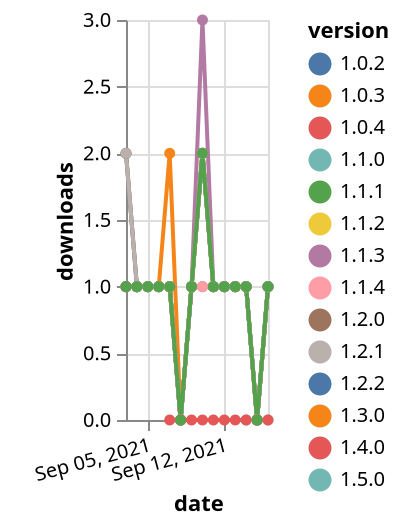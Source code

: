 {"$schema": "https://vega.github.io/schema/vega-lite/v5.json", "description": "A simple bar chart with embedded data.", "data": {"values": [{"date": "2021-09-03", "total": 146, "delta": 1, "version": "1.0.4"}, {"date": "2021-09-04", "total": 147, "delta": 1, "version": "1.0.4"}, {"date": "2021-09-05", "total": 148, "delta": 1, "version": "1.0.4"}, {"date": "2021-09-06", "total": 149, "delta": 1, "version": "1.0.4"}, {"date": "2021-09-07", "total": 150, "delta": 1, "version": "1.0.4"}, {"date": "2021-09-08", "total": 150, "delta": 0, "version": "1.0.4"}, {"date": "2021-09-09", "total": 151, "delta": 1, "version": "1.0.4"}, {"date": "2021-09-10", "total": 153, "delta": 2, "version": "1.0.4"}, {"date": "2021-09-11", "total": 154, "delta": 1, "version": "1.0.4"}, {"date": "2021-09-12", "total": 155, "delta": 1, "version": "1.0.4"}, {"date": "2021-09-13", "total": 156, "delta": 1, "version": "1.0.4"}, {"date": "2021-09-14", "total": 157, "delta": 1, "version": "1.0.4"}, {"date": "2021-09-15", "total": 157, "delta": 0, "version": "1.0.4"}, {"date": "2021-09-16", "total": 158, "delta": 1, "version": "1.0.4"}, {"date": "2021-09-03", "total": 137, "delta": 1, "version": "1.1.0"}, {"date": "2021-09-04", "total": 138, "delta": 1, "version": "1.1.0"}, {"date": "2021-09-05", "total": 139, "delta": 1, "version": "1.1.0"}, {"date": "2021-09-06", "total": 140, "delta": 1, "version": "1.1.0"}, {"date": "2021-09-07", "total": 141, "delta": 1, "version": "1.1.0"}, {"date": "2021-09-08", "total": 141, "delta": 0, "version": "1.1.0"}, {"date": "2021-09-09", "total": 142, "delta": 1, "version": "1.1.0"}, {"date": "2021-09-10", "total": 144, "delta": 2, "version": "1.1.0"}, {"date": "2021-09-11", "total": 145, "delta": 1, "version": "1.1.0"}, {"date": "2021-09-12", "total": 146, "delta": 1, "version": "1.1.0"}, {"date": "2021-09-13", "total": 147, "delta": 1, "version": "1.1.0"}, {"date": "2021-09-14", "total": 148, "delta": 1, "version": "1.1.0"}, {"date": "2021-09-15", "total": 148, "delta": 0, "version": "1.1.0"}, {"date": "2021-09-16", "total": 149, "delta": 1, "version": "1.1.0"}, {"date": "2021-09-03", "total": 184, "delta": 1, "version": "1.1.3"}, {"date": "2021-09-04", "total": 185, "delta": 1, "version": "1.1.3"}, {"date": "2021-09-05", "total": 186, "delta": 1, "version": "1.1.3"}, {"date": "2021-09-06", "total": 187, "delta": 1, "version": "1.1.3"}, {"date": "2021-09-07", "total": 188, "delta": 1, "version": "1.1.3"}, {"date": "2021-09-08", "total": 188, "delta": 0, "version": "1.1.3"}, {"date": "2021-09-09", "total": 189, "delta": 1, "version": "1.1.3"}, {"date": "2021-09-10", "total": 192, "delta": 3, "version": "1.1.3"}, {"date": "2021-09-11", "total": 193, "delta": 1, "version": "1.1.3"}, {"date": "2021-09-12", "total": 194, "delta": 1, "version": "1.1.3"}, {"date": "2021-09-13", "total": 195, "delta": 1, "version": "1.1.3"}, {"date": "2021-09-14", "total": 196, "delta": 1, "version": "1.1.3"}, {"date": "2021-09-15", "total": 196, "delta": 0, "version": "1.1.3"}, {"date": "2021-09-16", "total": 197, "delta": 1, "version": "1.1.3"}, {"date": "2021-09-03", "total": 33, "delta": 2, "version": "1.3.0"}, {"date": "2021-09-04", "total": 34, "delta": 1, "version": "1.3.0"}, {"date": "2021-09-05", "total": 35, "delta": 1, "version": "1.3.0"}, {"date": "2021-09-06", "total": 36, "delta": 1, "version": "1.3.0"}, {"date": "2021-09-07", "total": 38, "delta": 2, "version": "1.3.0"}, {"date": "2021-09-08", "total": 38, "delta": 0, "version": "1.3.0"}, {"date": "2021-09-09", "total": 39, "delta": 1, "version": "1.3.0"}, {"date": "2021-09-10", "total": 41, "delta": 2, "version": "1.3.0"}, {"date": "2021-09-11", "total": 42, "delta": 1, "version": "1.3.0"}, {"date": "2021-09-12", "total": 43, "delta": 1, "version": "1.3.0"}, {"date": "2021-09-13", "total": 44, "delta": 1, "version": "1.3.0"}, {"date": "2021-09-14", "total": 45, "delta": 1, "version": "1.3.0"}, {"date": "2021-09-15", "total": 45, "delta": 0, "version": "1.3.0"}, {"date": "2021-09-16", "total": 46, "delta": 1, "version": "1.3.0"}, {"date": "2021-09-03", "total": 93, "delta": 2, "version": "1.2.2"}, {"date": "2021-09-04", "total": 94, "delta": 1, "version": "1.2.2"}, {"date": "2021-09-05", "total": 95, "delta": 1, "version": "1.2.2"}, {"date": "2021-09-06", "total": 96, "delta": 1, "version": "1.2.2"}, {"date": "2021-09-07", "total": 97, "delta": 1, "version": "1.2.2"}, {"date": "2021-09-08", "total": 97, "delta": 0, "version": "1.2.2"}, {"date": "2021-09-09", "total": 98, "delta": 1, "version": "1.2.2"}, {"date": "2021-09-10", "total": 100, "delta": 2, "version": "1.2.2"}, {"date": "2021-09-11", "total": 101, "delta": 1, "version": "1.2.2"}, {"date": "2021-09-12", "total": 102, "delta": 1, "version": "1.2.2"}, {"date": "2021-09-13", "total": 103, "delta": 1, "version": "1.2.2"}, {"date": "2021-09-14", "total": 104, "delta": 1, "version": "1.2.2"}, {"date": "2021-09-15", "total": 104, "delta": 0, "version": "1.2.2"}, {"date": "2021-09-16", "total": 105, "delta": 1, "version": "1.2.2"}, {"date": "2021-09-03", "total": 152, "delta": 1, "version": "1.0.3"}, {"date": "2021-09-04", "total": 153, "delta": 1, "version": "1.0.3"}, {"date": "2021-09-05", "total": 154, "delta": 1, "version": "1.0.3"}, {"date": "2021-09-06", "total": 155, "delta": 1, "version": "1.0.3"}, {"date": "2021-09-07", "total": 156, "delta": 1, "version": "1.0.3"}, {"date": "2021-09-08", "total": 156, "delta": 0, "version": "1.0.3"}, {"date": "2021-09-09", "total": 157, "delta": 1, "version": "1.0.3"}, {"date": "2021-09-10", "total": 159, "delta": 2, "version": "1.0.3"}, {"date": "2021-09-11", "total": 160, "delta": 1, "version": "1.0.3"}, {"date": "2021-09-12", "total": 161, "delta": 1, "version": "1.0.3"}, {"date": "2021-09-13", "total": 162, "delta": 1, "version": "1.0.3"}, {"date": "2021-09-14", "total": 163, "delta": 1, "version": "1.0.3"}, {"date": "2021-09-15", "total": 163, "delta": 0, "version": "1.0.3"}, {"date": "2021-09-16", "total": 164, "delta": 1, "version": "1.0.3"}, {"date": "2021-09-03", "total": 118, "delta": 1, "version": "1.2.0"}, {"date": "2021-09-04", "total": 119, "delta": 1, "version": "1.2.0"}, {"date": "2021-09-05", "total": 120, "delta": 1, "version": "1.2.0"}, {"date": "2021-09-06", "total": 121, "delta": 1, "version": "1.2.0"}, {"date": "2021-09-07", "total": 122, "delta": 1, "version": "1.2.0"}, {"date": "2021-09-08", "total": 122, "delta": 0, "version": "1.2.0"}, {"date": "2021-09-09", "total": 123, "delta": 1, "version": "1.2.0"}, {"date": "2021-09-10", "total": 124, "delta": 1, "version": "1.2.0"}, {"date": "2021-09-11", "total": 125, "delta": 1, "version": "1.2.0"}, {"date": "2021-09-12", "total": 126, "delta": 1, "version": "1.2.0"}, {"date": "2021-09-13", "total": 127, "delta": 1, "version": "1.2.0"}, {"date": "2021-09-14", "total": 128, "delta": 1, "version": "1.2.0"}, {"date": "2021-09-15", "total": 128, "delta": 0, "version": "1.2.0"}, {"date": "2021-09-16", "total": 129, "delta": 1, "version": "1.2.0"}, {"date": "2021-09-03", "total": 129, "delta": 1, "version": "1.1.2"}, {"date": "2021-09-04", "total": 130, "delta": 1, "version": "1.1.2"}, {"date": "2021-09-05", "total": 131, "delta": 1, "version": "1.1.2"}, {"date": "2021-09-06", "total": 132, "delta": 1, "version": "1.1.2"}, {"date": "2021-09-07", "total": 133, "delta": 1, "version": "1.1.2"}, {"date": "2021-09-08", "total": 133, "delta": 0, "version": "1.1.2"}, {"date": "2021-09-09", "total": 134, "delta": 1, "version": "1.1.2"}, {"date": "2021-09-10", "total": 136, "delta": 2, "version": "1.1.2"}, {"date": "2021-09-11", "total": 137, "delta": 1, "version": "1.1.2"}, {"date": "2021-09-12", "total": 138, "delta": 1, "version": "1.1.2"}, {"date": "2021-09-13", "total": 139, "delta": 1, "version": "1.1.2"}, {"date": "2021-09-14", "total": 140, "delta": 1, "version": "1.1.2"}, {"date": "2021-09-15", "total": 140, "delta": 0, "version": "1.1.2"}, {"date": "2021-09-16", "total": 141, "delta": 1, "version": "1.1.2"}, {"date": "2021-09-03", "total": 123, "delta": 1, "version": "1.1.4"}, {"date": "2021-09-04", "total": 124, "delta": 1, "version": "1.1.4"}, {"date": "2021-09-05", "total": 125, "delta": 1, "version": "1.1.4"}, {"date": "2021-09-06", "total": 126, "delta": 1, "version": "1.1.4"}, {"date": "2021-09-07", "total": 127, "delta": 1, "version": "1.1.4"}, {"date": "2021-09-08", "total": 127, "delta": 0, "version": "1.1.4"}, {"date": "2021-09-09", "total": 128, "delta": 1, "version": "1.1.4"}, {"date": "2021-09-10", "total": 129, "delta": 1, "version": "1.1.4"}, {"date": "2021-09-11", "total": 130, "delta": 1, "version": "1.1.4"}, {"date": "2021-09-12", "total": 131, "delta": 1, "version": "1.1.4"}, {"date": "2021-09-13", "total": 132, "delta": 1, "version": "1.1.4"}, {"date": "2021-09-14", "total": 133, "delta": 1, "version": "1.1.4"}, {"date": "2021-09-15", "total": 133, "delta": 0, "version": "1.1.4"}, {"date": "2021-09-16", "total": 134, "delta": 1, "version": "1.1.4"}, {"date": "2021-09-03", "total": 145, "delta": 1, "version": "1.0.2"}, {"date": "2021-09-04", "total": 146, "delta": 1, "version": "1.0.2"}, {"date": "2021-09-05", "total": 147, "delta": 1, "version": "1.0.2"}, {"date": "2021-09-06", "total": 148, "delta": 1, "version": "1.0.2"}, {"date": "2021-09-07", "total": 149, "delta": 1, "version": "1.0.2"}, {"date": "2021-09-08", "total": 149, "delta": 0, "version": "1.0.2"}, {"date": "2021-09-09", "total": 150, "delta": 1, "version": "1.0.2"}, {"date": "2021-09-10", "total": 152, "delta": 2, "version": "1.0.2"}, {"date": "2021-09-11", "total": 153, "delta": 1, "version": "1.0.2"}, {"date": "2021-09-12", "total": 154, "delta": 1, "version": "1.0.2"}, {"date": "2021-09-13", "total": 155, "delta": 1, "version": "1.0.2"}, {"date": "2021-09-14", "total": 156, "delta": 1, "version": "1.0.2"}, {"date": "2021-09-15", "total": 156, "delta": 0, "version": "1.0.2"}, {"date": "2021-09-16", "total": 157, "delta": 1, "version": "1.0.2"}, {"date": "2021-09-03", "total": 125, "delta": 2, "version": "1.2.1"}, {"date": "2021-09-04", "total": 126, "delta": 1, "version": "1.2.1"}, {"date": "2021-09-05", "total": 127, "delta": 1, "version": "1.2.1"}, {"date": "2021-09-06", "total": 128, "delta": 1, "version": "1.2.1"}, {"date": "2021-09-07", "total": 129, "delta": 1, "version": "1.2.1"}, {"date": "2021-09-08", "total": 129, "delta": 0, "version": "1.2.1"}, {"date": "2021-09-09", "total": 130, "delta": 1, "version": "1.2.1"}, {"date": "2021-09-10", "total": 132, "delta": 2, "version": "1.2.1"}, {"date": "2021-09-11", "total": 133, "delta": 1, "version": "1.2.1"}, {"date": "2021-09-12", "total": 134, "delta": 1, "version": "1.2.1"}, {"date": "2021-09-13", "total": 135, "delta": 1, "version": "1.2.1"}, {"date": "2021-09-14", "total": 136, "delta": 1, "version": "1.2.1"}, {"date": "2021-09-15", "total": 136, "delta": 0, "version": "1.2.1"}, {"date": "2021-09-16", "total": 137, "delta": 1, "version": "1.2.1"}, {"date": "2021-09-14", "total": 1, "delta": 0, "version": "1.5.0"}, {"date": "2021-09-15", "total": 15, "delta": 0, "version": "1.5.0"}, {"date": "2021-09-16", "total": 27, "delta": 0, "version": "1.5.0"}, {"date": "2021-09-07", "total": 8, "delta": 0, "version": "1.4.0"}, {"date": "2021-09-08", "total": 10, "delta": 0, "version": "1.4.0"}, {"date": "2021-09-09", "total": 11, "delta": 0, "version": "1.4.0"}, {"date": "2021-09-10", "total": 13, "delta": 0, "version": "1.4.0"}, {"date": "2021-09-11", "total": 14, "delta": 0, "version": "1.4.0"}, {"date": "2021-09-12", "total": 16, "delta": 0, "version": "1.4.0"}, {"date": "2021-09-13", "total": 18, "delta": 0, "version": "1.4.0"}, {"date": "2021-09-14", "total": 19, "delta": 0, "version": "1.4.0"}, {"date": "2021-09-15", "total": 19, "delta": 0, "version": "1.4.0"}, {"date": "2021-09-16", "total": 20, "delta": 0, "version": "1.4.0"}, {"date": "2021-09-03", "total": 132, "delta": 1, "version": "1.1.1"}, {"date": "2021-09-04", "total": 133, "delta": 1, "version": "1.1.1"}, {"date": "2021-09-05", "total": 134, "delta": 1, "version": "1.1.1"}, {"date": "2021-09-06", "total": 135, "delta": 1, "version": "1.1.1"}, {"date": "2021-09-07", "total": 136, "delta": 1, "version": "1.1.1"}, {"date": "2021-09-08", "total": 136, "delta": 0, "version": "1.1.1"}, {"date": "2021-09-09", "total": 137, "delta": 1, "version": "1.1.1"}, {"date": "2021-09-10", "total": 139, "delta": 2, "version": "1.1.1"}, {"date": "2021-09-11", "total": 140, "delta": 1, "version": "1.1.1"}, {"date": "2021-09-12", "total": 141, "delta": 1, "version": "1.1.1"}, {"date": "2021-09-13", "total": 142, "delta": 1, "version": "1.1.1"}, {"date": "2021-09-14", "total": 143, "delta": 1, "version": "1.1.1"}, {"date": "2021-09-15", "total": 143, "delta": 0, "version": "1.1.1"}, {"date": "2021-09-16", "total": 144, "delta": 1, "version": "1.1.1"}]}, "width": "container", "mark": {"type": "line", "point": {"filled": true}}, "encoding": {"x": {"field": "date", "type": "temporal", "timeUnit": "yearmonthdate", "title": "date", "axis": {"labelAngle": -15}}, "y": {"field": "delta", "type": "quantitative", "title": "downloads"}, "color": {"field": "version", "type": "nominal"}, "tooltip": {"field": "delta"}}}